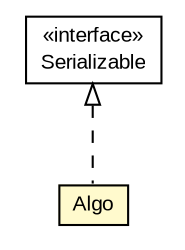 #!/usr/local/bin/dot
#
# Class diagram 
# Generated by UMLGraph version R5_6-24-gf6e263 (http://www.umlgraph.org/)
#

digraph G {
	edge [fontname="arial",fontsize=10,labelfontname="arial",labelfontsize=10];
	node [fontname="arial",fontsize=10,shape=plaintext];
	nodesep=0.25;
	ranksep=0.5;
	// eu.europa.esig.jaxb.policy.Algo
	c166935 [label=<<table title="eu.europa.esig.jaxb.policy.Algo" border="0" cellborder="1" cellspacing="0" cellpadding="2" port="p" bgcolor="lemonChiffon" href="./Algo.html">
		<tr><td><table border="0" cellspacing="0" cellpadding="1">
<tr><td align="center" balign="center"> Algo </td></tr>
		</table></td></tr>
		</table>>, URL="./Algo.html", fontname="arial", fontcolor="black", fontsize=10.0];
	//eu.europa.esig.jaxb.policy.Algo implements java.io.Serializable
	c167617:p -> c166935:p [dir=back,arrowtail=empty,style=dashed];
	// java.io.Serializable
	c167617 [label=<<table title="java.io.Serializable" border="0" cellborder="1" cellspacing="0" cellpadding="2" port="p" href="http://java.sun.com/j2se/1.4.2/docs/api/java/io/Serializable.html">
		<tr><td><table border="0" cellspacing="0" cellpadding="1">
<tr><td align="center" balign="center"> &#171;interface&#187; </td></tr>
<tr><td align="center" balign="center"> Serializable </td></tr>
		</table></td></tr>
		</table>>, URL="http://java.sun.com/j2se/1.4.2/docs/api/java/io/Serializable.html", fontname="arial", fontcolor="black", fontsize=10.0];
}


